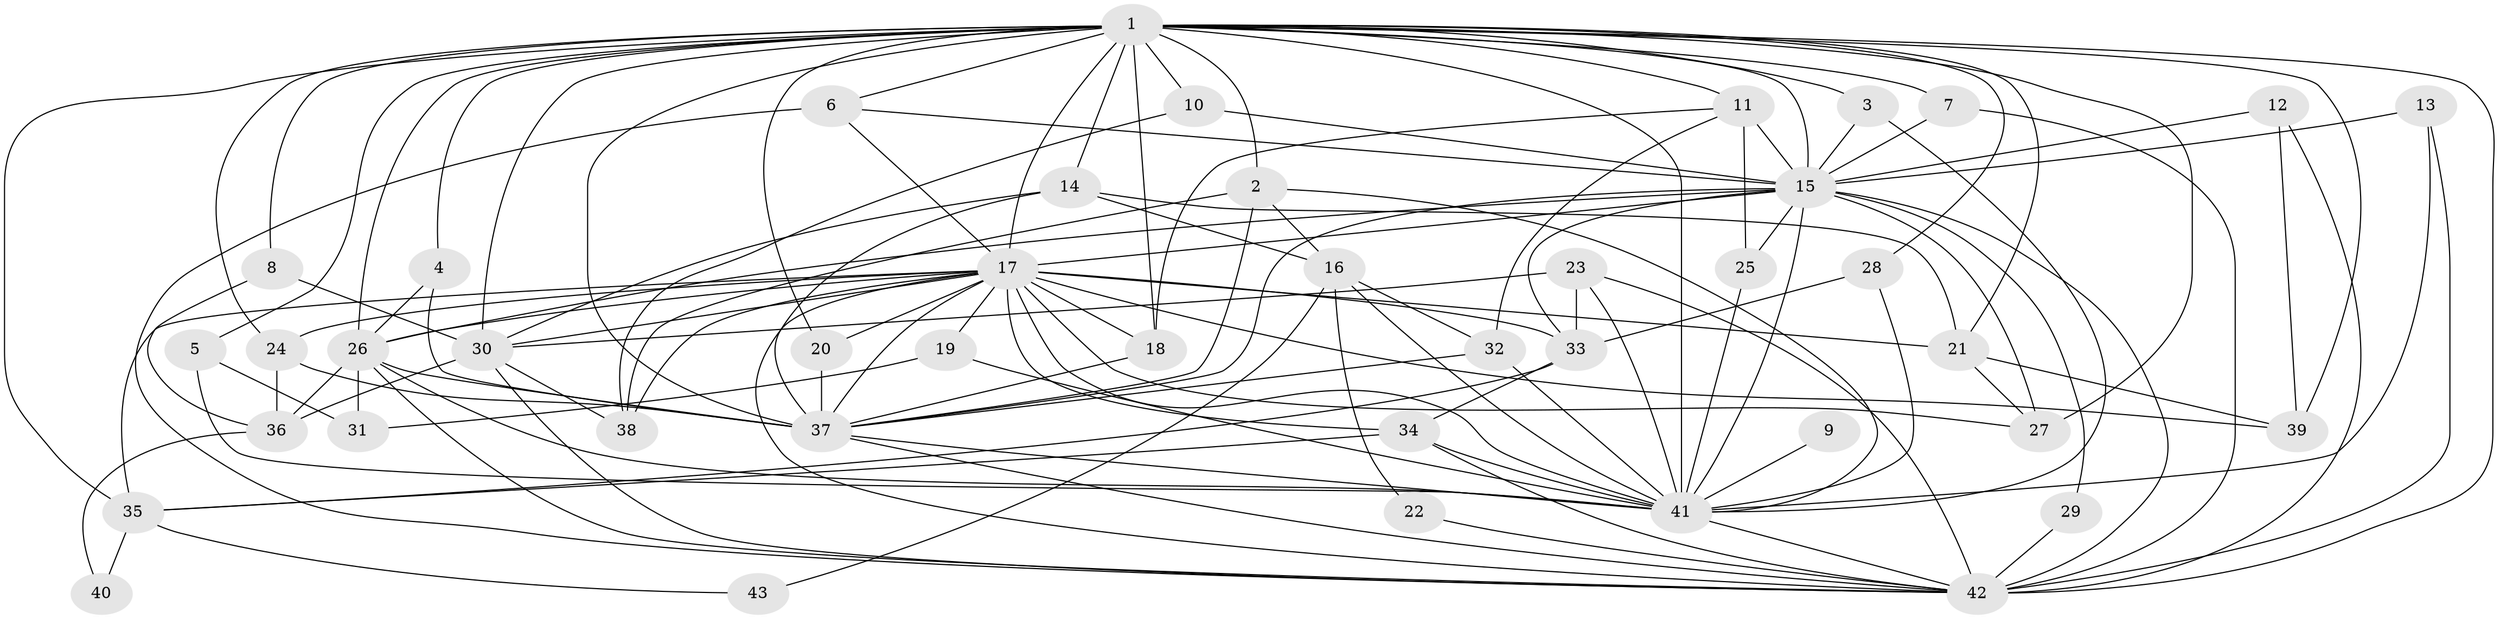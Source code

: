 // original degree distribution, {15: 0.009433962264150943, 23: 0.018867924528301886, 14: 0.018867924528301886, 21: 0.009433962264150943, 27: 0.018867924528301886, 11: 0.018867924528301886, 25: 0.009433962264150943, 4: 0.07547169811320754, 6: 0.04716981132075472, 3: 0.20754716981132076, 2: 0.5188679245283019, 5: 0.04716981132075472}
// Generated by graph-tools (version 1.1) at 2025/36/03/04/25 23:36:37]
// undirected, 43 vertices, 126 edges
graph export_dot {
  node [color=gray90,style=filled];
  1;
  2;
  3;
  4;
  5;
  6;
  7;
  8;
  9;
  10;
  11;
  12;
  13;
  14;
  15;
  16;
  17;
  18;
  19;
  20;
  21;
  22;
  23;
  24;
  25;
  26;
  27;
  28;
  29;
  30;
  31;
  32;
  33;
  34;
  35;
  36;
  37;
  38;
  39;
  40;
  41;
  42;
  43;
  1 -- 2 [weight=1.0];
  1 -- 3 [weight=1.0];
  1 -- 4 [weight=1.0];
  1 -- 5 [weight=1.0];
  1 -- 6 [weight=1.0];
  1 -- 7 [weight=1.0];
  1 -- 8 [weight=1.0];
  1 -- 10 [weight=1.0];
  1 -- 11 [weight=1.0];
  1 -- 14 [weight=2.0];
  1 -- 15 [weight=6.0];
  1 -- 17 [weight=5.0];
  1 -- 18 [weight=1.0];
  1 -- 20 [weight=1.0];
  1 -- 21 [weight=1.0];
  1 -- 24 [weight=1.0];
  1 -- 26 [weight=7.0];
  1 -- 27 [weight=2.0];
  1 -- 28 [weight=1.0];
  1 -- 30 [weight=1.0];
  1 -- 35 [weight=1.0];
  1 -- 37 [weight=4.0];
  1 -- 39 [weight=1.0];
  1 -- 41 [weight=6.0];
  1 -- 42 [weight=4.0];
  2 -- 16 [weight=1.0];
  2 -- 37 [weight=1.0];
  2 -- 38 [weight=1.0];
  2 -- 41 [weight=1.0];
  3 -- 15 [weight=1.0];
  3 -- 41 [weight=1.0];
  4 -- 26 [weight=1.0];
  4 -- 37 [weight=1.0];
  5 -- 31 [weight=1.0];
  5 -- 41 [weight=1.0];
  6 -- 15 [weight=1.0];
  6 -- 17 [weight=1.0];
  6 -- 42 [weight=1.0];
  7 -- 15 [weight=2.0];
  7 -- 42 [weight=2.0];
  8 -- 30 [weight=1.0];
  8 -- 36 [weight=1.0];
  9 -- 41 [weight=1.0];
  10 -- 15 [weight=1.0];
  10 -- 38 [weight=1.0];
  11 -- 15 [weight=1.0];
  11 -- 18 [weight=1.0];
  11 -- 25 [weight=2.0];
  11 -- 32 [weight=1.0];
  12 -- 15 [weight=1.0];
  12 -- 39 [weight=1.0];
  12 -- 42 [weight=1.0];
  13 -- 15 [weight=1.0];
  13 -- 41 [weight=1.0];
  13 -- 42 [weight=1.0];
  14 -- 16 [weight=1.0];
  14 -- 21 [weight=1.0];
  14 -- 30 [weight=1.0];
  14 -- 37 [weight=1.0];
  15 -- 17 [weight=1.0];
  15 -- 25 [weight=1.0];
  15 -- 26 [weight=1.0];
  15 -- 27 [weight=1.0];
  15 -- 29 [weight=1.0];
  15 -- 33 [weight=1.0];
  15 -- 37 [weight=1.0];
  15 -- 41 [weight=1.0];
  15 -- 42 [weight=1.0];
  16 -- 22 [weight=1.0];
  16 -- 32 [weight=1.0];
  16 -- 41 [weight=1.0];
  16 -- 43 [weight=1.0];
  17 -- 18 [weight=1.0];
  17 -- 19 [weight=1.0];
  17 -- 20 [weight=1.0];
  17 -- 21 [weight=1.0];
  17 -- 24 [weight=1.0];
  17 -- 26 [weight=1.0];
  17 -- 27 [weight=1.0];
  17 -- 30 [weight=2.0];
  17 -- 33 [weight=2.0];
  17 -- 34 [weight=1.0];
  17 -- 35 [weight=1.0];
  17 -- 37 [weight=2.0];
  17 -- 38 [weight=1.0];
  17 -- 39 [weight=2.0];
  17 -- 41 [weight=1.0];
  17 -- 42 [weight=1.0];
  18 -- 37 [weight=1.0];
  19 -- 31 [weight=1.0];
  19 -- 41 [weight=1.0];
  20 -- 37 [weight=2.0];
  21 -- 27 [weight=1.0];
  21 -- 39 [weight=1.0];
  22 -- 42 [weight=1.0];
  23 -- 30 [weight=1.0];
  23 -- 33 [weight=1.0];
  23 -- 41 [weight=1.0];
  23 -- 42 [weight=1.0];
  24 -- 36 [weight=1.0];
  24 -- 37 [weight=2.0];
  25 -- 41 [weight=1.0];
  26 -- 31 [weight=1.0];
  26 -- 36 [weight=1.0];
  26 -- 37 [weight=1.0];
  26 -- 41 [weight=1.0];
  26 -- 42 [weight=1.0];
  28 -- 33 [weight=1.0];
  28 -- 41 [weight=1.0];
  29 -- 42 [weight=1.0];
  30 -- 36 [weight=1.0];
  30 -- 38 [weight=1.0];
  30 -- 42 [weight=1.0];
  32 -- 37 [weight=2.0];
  32 -- 41 [weight=1.0];
  33 -- 34 [weight=1.0];
  33 -- 35 [weight=1.0];
  34 -- 35 [weight=1.0];
  34 -- 41 [weight=1.0];
  34 -- 42 [weight=1.0];
  35 -- 40 [weight=1.0];
  35 -- 43 [weight=1.0];
  36 -- 40 [weight=1.0];
  37 -- 41 [weight=2.0];
  37 -- 42 [weight=1.0];
  41 -- 42 [weight=3.0];
}
